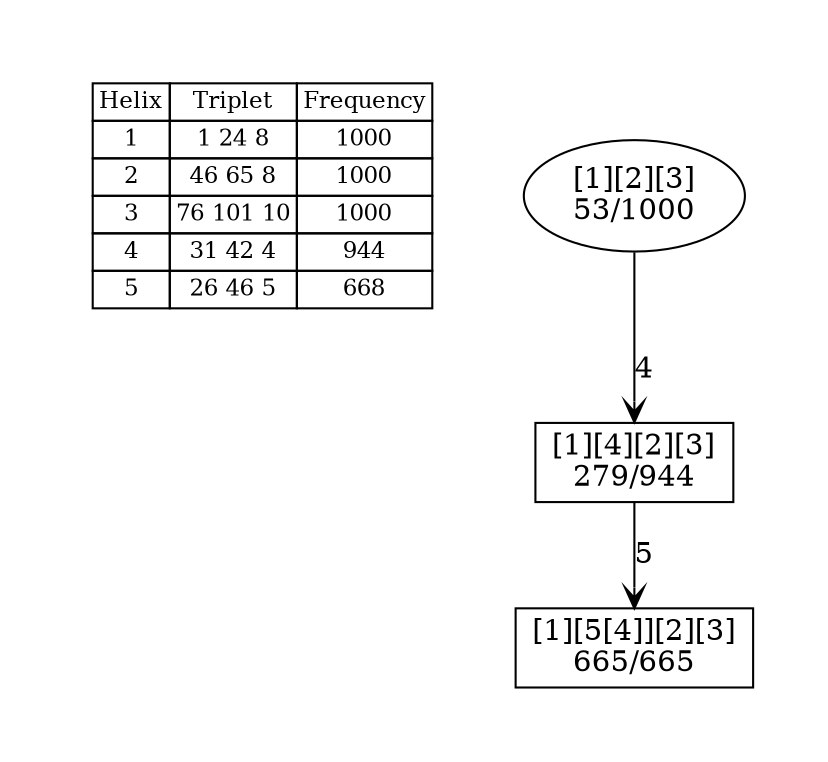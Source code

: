 digraph G {
	pad = 0.5;
	nodesep = 0.5;
"legend" [label = < <table border="0" cellborder="1" cellspacing="0"><tr><td>Helix</td><td>Triplet</td><td>Frequency</td></tr>
<tr><td>1</td><td>1 24 8</td><td>1000</td></tr>
<tr><td>2</td><td>46 65 8</td><td>1000</td></tr>
<tr><td>3</td><td>76 101 10</td><td>1000</td></tr>
<tr><td>4</td><td>31 42 4</td><td>944</td></tr>
<tr><td>5</td><td>26 46 5</td><td>668</td></tr>
</table>>, shape = plaintext, fontsize=11];
"1 2 3 4 5 " [shape = box];
"1 2 3 4 " [shape = box];
"1 2 3 4 5 " [label = "[1][5[4]][2][3]\n665/665"];
"1 2 3 4 " [label = "[1][4][2][3]\n279/944"];
"1 2 3 " [label = "[1][2][3]\n53/1000"];
"1 2 3 4 " -> "1 2 3 4 5 " [label = "5 ", arrowhead = vee];
"1 2 3 " -> "1 2 3 4 " [label = "4 ", arrowhead = vee];
}